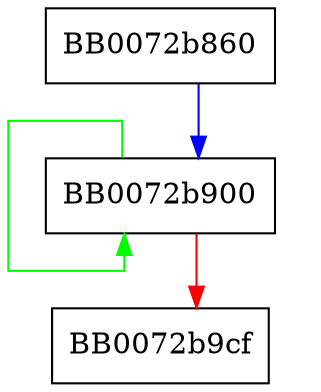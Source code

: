 digraph __rsaz_512_mul {
  node [shape="box"];
  graph [splines=ortho];
  BB0072b860 -> BB0072b900 [color="blue"];
  BB0072b900 -> BB0072b900 [color="green"];
  BB0072b900 -> BB0072b9cf [color="red"];
}